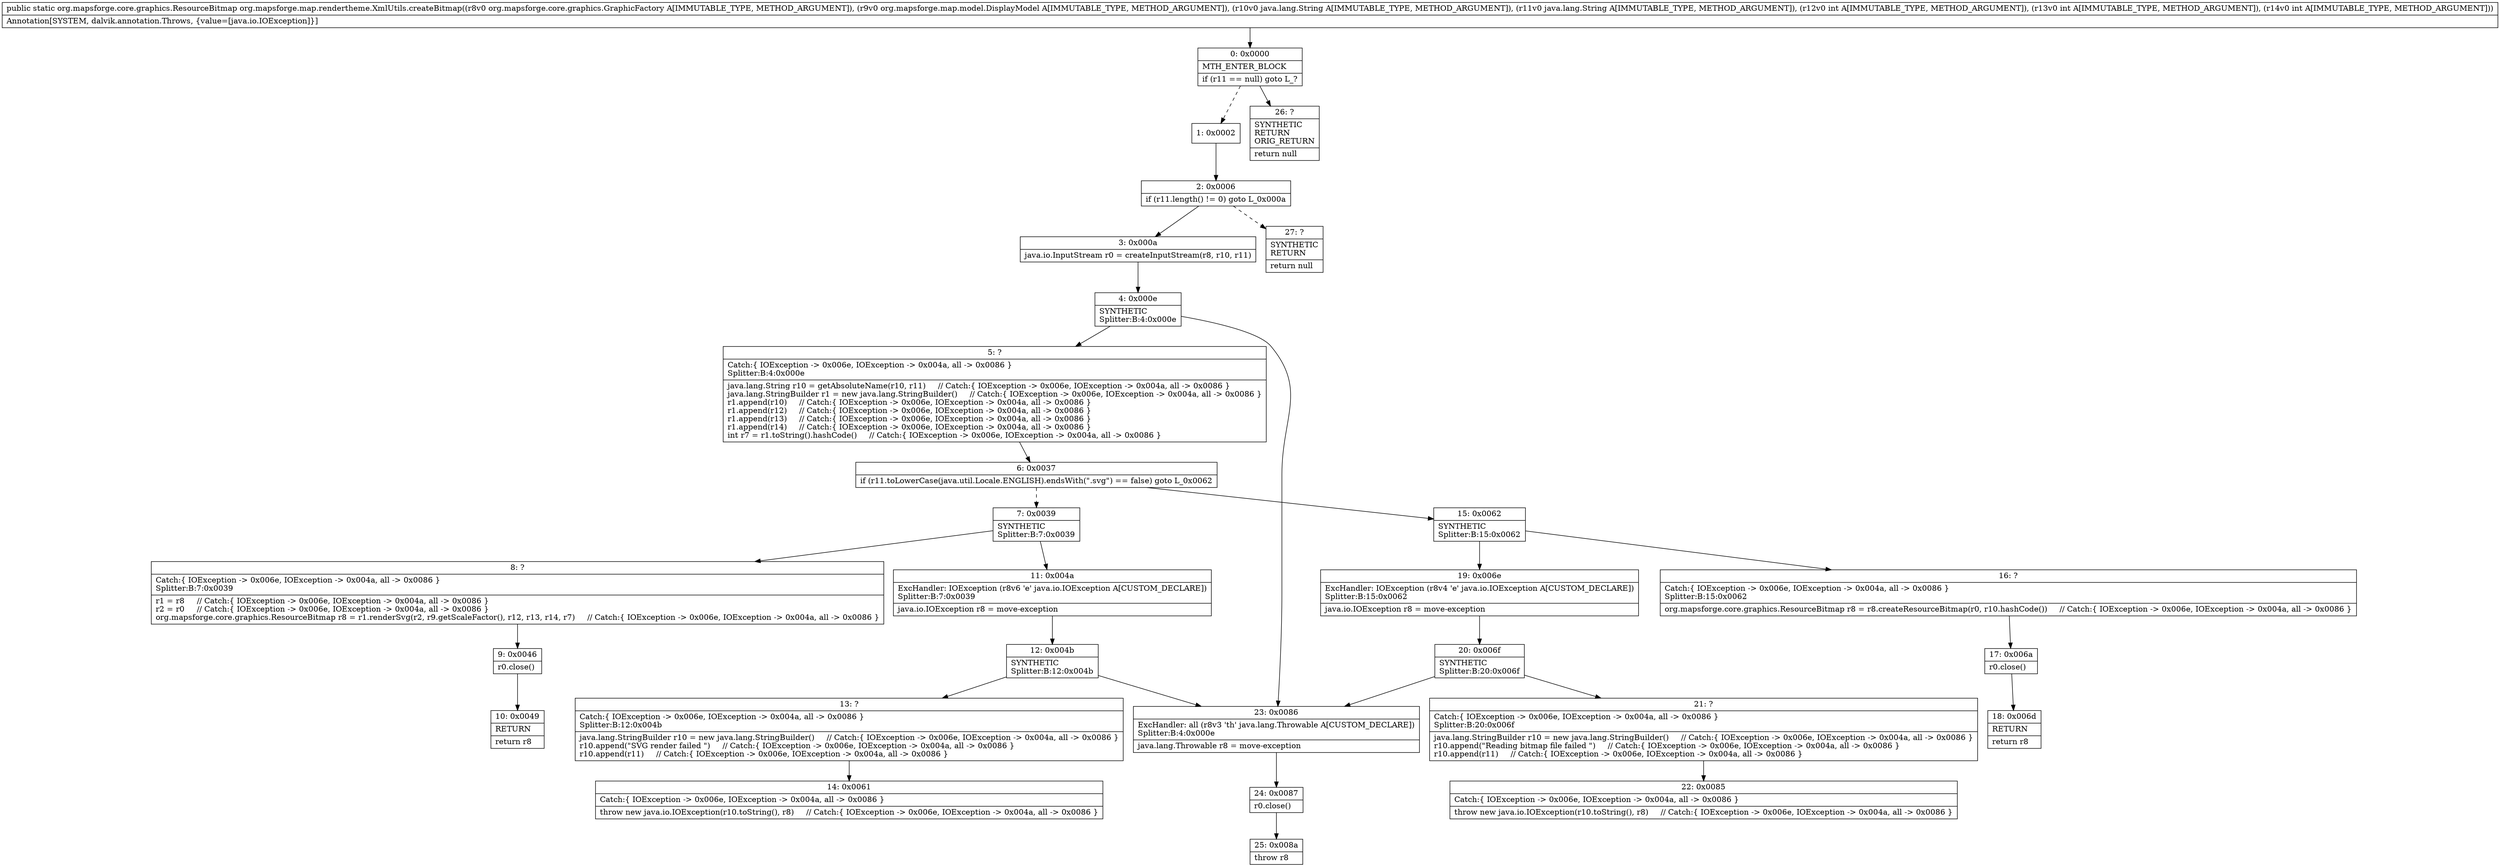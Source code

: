 digraph "CFG fororg.mapsforge.map.rendertheme.XmlUtils.createBitmap(Lorg\/mapsforge\/core\/graphics\/GraphicFactory;Lorg\/mapsforge\/map\/model\/DisplayModel;Ljava\/lang\/String;Ljava\/lang\/String;III)Lorg\/mapsforge\/core\/graphics\/ResourceBitmap;" {
Node_0 [shape=record,label="{0\:\ 0x0000|MTH_ENTER_BLOCK\l|if (r11 == null) goto L_?\l}"];
Node_1 [shape=record,label="{1\:\ 0x0002}"];
Node_2 [shape=record,label="{2\:\ 0x0006|if (r11.length() != 0) goto L_0x000a\l}"];
Node_3 [shape=record,label="{3\:\ 0x000a|java.io.InputStream r0 = createInputStream(r8, r10, r11)\l}"];
Node_4 [shape=record,label="{4\:\ 0x000e|SYNTHETIC\lSplitter:B:4:0x000e\l}"];
Node_5 [shape=record,label="{5\:\ ?|Catch:\{ IOException \-\> 0x006e, IOException \-\> 0x004a, all \-\> 0x0086 \}\lSplitter:B:4:0x000e\l|java.lang.String r10 = getAbsoluteName(r10, r11)     \/\/ Catch:\{ IOException \-\> 0x006e, IOException \-\> 0x004a, all \-\> 0x0086 \}\ljava.lang.StringBuilder r1 = new java.lang.StringBuilder()     \/\/ Catch:\{ IOException \-\> 0x006e, IOException \-\> 0x004a, all \-\> 0x0086 \}\lr1.append(r10)     \/\/ Catch:\{ IOException \-\> 0x006e, IOException \-\> 0x004a, all \-\> 0x0086 \}\lr1.append(r12)     \/\/ Catch:\{ IOException \-\> 0x006e, IOException \-\> 0x004a, all \-\> 0x0086 \}\lr1.append(r13)     \/\/ Catch:\{ IOException \-\> 0x006e, IOException \-\> 0x004a, all \-\> 0x0086 \}\lr1.append(r14)     \/\/ Catch:\{ IOException \-\> 0x006e, IOException \-\> 0x004a, all \-\> 0x0086 \}\lint r7 = r1.toString().hashCode()     \/\/ Catch:\{ IOException \-\> 0x006e, IOException \-\> 0x004a, all \-\> 0x0086 \}\l}"];
Node_6 [shape=record,label="{6\:\ 0x0037|if (r11.toLowerCase(java.util.Locale.ENGLISH).endsWith(\".svg\") == false) goto L_0x0062\l}"];
Node_7 [shape=record,label="{7\:\ 0x0039|SYNTHETIC\lSplitter:B:7:0x0039\l}"];
Node_8 [shape=record,label="{8\:\ ?|Catch:\{ IOException \-\> 0x006e, IOException \-\> 0x004a, all \-\> 0x0086 \}\lSplitter:B:7:0x0039\l|r1 = r8     \/\/ Catch:\{ IOException \-\> 0x006e, IOException \-\> 0x004a, all \-\> 0x0086 \}\lr2 = r0     \/\/ Catch:\{ IOException \-\> 0x006e, IOException \-\> 0x004a, all \-\> 0x0086 \}\lorg.mapsforge.core.graphics.ResourceBitmap r8 = r1.renderSvg(r2, r9.getScaleFactor(), r12, r13, r14, r7)     \/\/ Catch:\{ IOException \-\> 0x006e, IOException \-\> 0x004a, all \-\> 0x0086 \}\l}"];
Node_9 [shape=record,label="{9\:\ 0x0046|r0.close()\l}"];
Node_10 [shape=record,label="{10\:\ 0x0049|RETURN\l|return r8\l}"];
Node_11 [shape=record,label="{11\:\ 0x004a|ExcHandler: IOException (r8v6 'e' java.io.IOException A[CUSTOM_DECLARE])\lSplitter:B:7:0x0039\l|java.io.IOException r8 = move\-exception\l}"];
Node_12 [shape=record,label="{12\:\ 0x004b|SYNTHETIC\lSplitter:B:12:0x004b\l}"];
Node_13 [shape=record,label="{13\:\ ?|Catch:\{ IOException \-\> 0x006e, IOException \-\> 0x004a, all \-\> 0x0086 \}\lSplitter:B:12:0x004b\l|java.lang.StringBuilder r10 = new java.lang.StringBuilder()     \/\/ Catch:\{ IOException \-\> 0x006e, IOException \-\> 0x004a, all \-\> 0x0086 \}\lr10.append(\"SVG render failed \")     \/\/ Catch:\{ IOException \-\> 0x006e, IOException \-\> 0x004a, all \-\> 0x0086 \}\lr10.append(r11)     \/\/ Catch:\{ IOException \-\> 0x006e, IOException \-\> 0x004a, all \-\> 0x0086 \}\l}"];
Node_14 [shape=record,label="{14\:\ 0x0061|Catch:\{ IOException \-\> 0x006e, IOException \-\> 0x004a, all \-\> 0x0086 \}\l|throw new java.io.IOException(r10.toString(), r8)     \/\/ Catch:\{ IOException \-\> 0x006e, IOException \-\> 0x004a, all \-\> 0x0086 \}\l}"];
Node_15 [shape=record,label="{15\:\ 0x0062|SYNTHETIC\lSplitter:B:15:0x0062\l}"];
Node_16 [shape=record,label="{16\:\ ?|Catch:\{ IOException \-\> 0x006e, IOException \-\> 0x004a, all \-\> 0x0086 \}\lSplitter:B:15:0x0062\l|org.mapsforge.core.graphics.ResourceBitmap r8 = r8.createResourceBitmap(r0, r10.hashCode())     \/\/ Catch:\{ IOException \-\> 0x006e, IOException \-\> 0x004a, all \-\> 0x0086 \}\l}"];
Node_17 [shape=record,label="{17\:\ 0x006a|r0.close()\l}"];
Node_18 [shape=record,label="{18\:\ 0x006d|RETURN\l|return r8\l}"];
Node_19 [shape=record,label="{19\:\ 0x006e|ExcHandler: IOException (r8v4 'e' java.io.IOException A[CUSTOM_DECLARE])\lSplitter:B:15:0x0062\l|java.io.IOException r8 = move\-exception\l}"];
Node_20 [shape=record,label="{20\:\ 0x006f|SYNTHETIC\lSplitter:B:20:0x006f\l}"];
Node_21 [shape=record,label="{21\:\ ?|Catch:\{ IOException \-\> 0x006e, IOException \-\> 0x004a, all \-\> 0x0086 \}\lSplitter:B:20:0x006f\l|java.lang.StringBuilder r10 = new java.lang.StringBuilder()     \/\/ Catch:\{ IOException \-\> 0x006e, IOException \-\> 0x004a, all \-\> 0x0086 \}\lr10.append(\"Reading bitmap file failed \")     \/\/ Catch:\{ IOException \-\> 0x006e, IOException \-\> 0x004a, all \-\> 0x0086 \}\lr10.append(r11)     \/\/ Catch:\{ IOException \-\> 0x006e, IOException \-\> 0x004a, all \-\> 0x0086 \}\l}"];
Node_22 [shape=record,label="{22\:\ 0x0085|Catch:\{ IOException \-\> 0x006e, IOException \-\> 0x004a, all \-\> 0x0086 \}\l|throw new java.io.IOException(r10.toString(), r8)     \/\/ Catch:\{ IOException \-\> 0x006e, IOException \-\> 0x004a, all \-\> 0x0086 \}\l}"];
Node_23 [shape=record,label="{23\:\ 0x0086|ExcHandler: all (r8v3 'th' java.lang.Throwable A[CUSTOM_DECLARE])\lSplitter:B:4:0x000e\l|java.lang.Throwable r8 = move\-exception\l}"];
Node_24 [shape=record,label="{24\:\ 0x0087|r0.close()\l}"];
Node_25 [shape=record,label="{25\:\ 0x008a|throw r8\l}"];
Node_26 [shape=record,label="{26\:\ ?|SYNTHETIC\lRETURN\lORIG_RETURN\l|return null\l}"];
Node_27 [shape=record,label="{27\:\ ?|SYNTHETIC\lRETURN\l|return null\l}"];
MethodNode[shape=record,label="{public static org.mapsforge.core.graphics.ResourceBitmap org.mapsforge.map.rendertheme.XmlUtils.createBitmap((r8v0 org.mapsforge.core.graphics.GraphicFactory A[IMMUTABLE_TYPE, METHOD_ARGUMENT]), (r9v0 org.mapsforge.map.model.DisplayModel A[IMMUTABLE_TYPE, METHOD_ARGUMENT]), (r10v0 java.lang.String A[IMMUTABLE_TYPE, METHOD_ARGUMENT]), (r11v0 java.lang.String A[IMMUTABLE_TYPE, METHOD_ARGUMENT]), (r12v0 int A[IMMUTABLE_TYPE, METHOD_ARGUMENT]), (r13v0 int A[IMMUTABLE_TYPE, METHOD_ARGUMENT]), (r14v0 int A[IMMUTABLE_TYPE, METHOD_ARGUMENT]))  | Annotation[SYSTEM, dalvik.annotation.Throws, \{value=[java.io.IOException]\}]\l}"];
MethodNode -> Node_0;
Node_0 -> Node_1[style=dashed];
Node_0 -> Node_26;
Node_1 -> Node_2;
Node_2 -> Node_3;
Node_2 -> Node_27[style=dashed];
Node_3 -> Node_4;
Node_4 -> Node_5;
Node_4 -> Node_23;
Node_5 -> Node_6;
Node_6 -> Node_7[style=dashed];
Node_6 -> Node_15;
Node_7 -> Node_8;
Node_7 -> Node_11;
Node_8 -> Node_9;
Node_9 -> Node_10;
Node_11 -> Node_12;
Node_12 -> Node_13;
Node_12 -> Node_23;
Node_13 -> Node_14;
Node_15 -> Node_16;
Node_15 -> Node_19;
Node_16 -> Node_17;
Node_17 -> Node_18;
Node_19 -> Node_20;
Node_20 -> Node_21;
Node_20 -> Node_23;
Node_21 -> Node_22;
Node_23 -> Node_24;
Node_24 -> Node_25;
}

